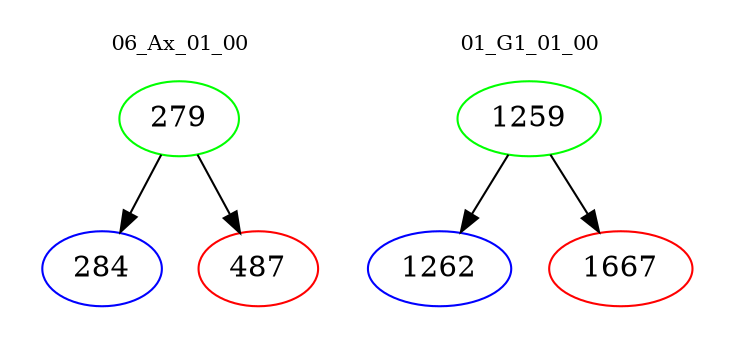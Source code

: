 digraph{
subgraph cluster_0 {
color = white
label = "06_Ax_01_00";
fontsize=10;
T0_279 [label="279", color="green"]
T0_279 -> T0_284 [color="black"]
T0_284 [label="284", color="blue"]
T0_279 -> T0_487 [color="black"]
T0_487 [label="487", color="red"]
}
subgraph cluster_1 {
color = white
label = "01_G1_01_00";
fontsize=10;
T1_1259 [label="1259", color="green"]
T1_1259 -> T1_1262 [color="black"]
T1_1262 [label="1262", color="blue"]
T1_1259 -> T1_1667 [color="black"]
T1_1667 [label="1667", color="red"]
}
}
